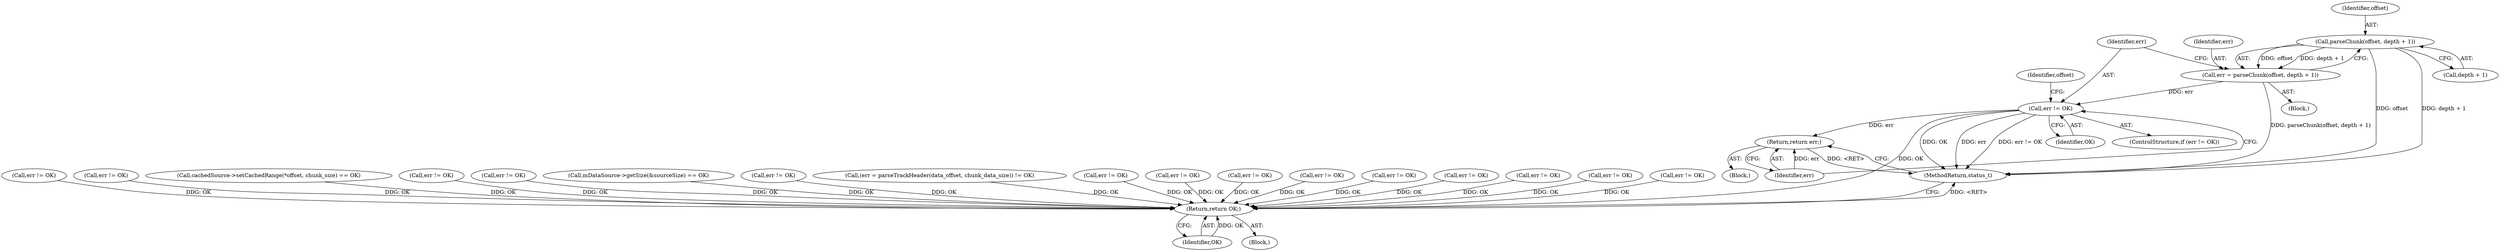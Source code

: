 digraph "0_Android_6fe85f7e15203e48df2cc3e8e1c4bc6ad49dc968@pointer" {
"1002289" [label="(Call,parseChunk(offset, depth + 1))"];
"1002287" [label="(Call,err = parseChunk(offset, depth + 1))"];
"1002295" [label="(Call,err != OK)"];
"1002299" [label="(Return,return err;)"];
"1002929" [label="(Return,return OK;)"];
"1000565" [label="(Call,err != OK)"];
"1002298" [label="(Block,)"];
"1001772" [label="(Call,err != OK)"];
"1002931" [label="(MethodReturn,status_t)"];
"1002300" [label="(Identifier,err)"];
"1002289" [label="(Call,parseChunk(offset, depth + 1))"];
"1000394" [label="(Call,cachedSource->setCachedRange(*offset, chunk_size) == OK)"];
"1002290" [label="(Identifier,offset)"];
"1001475" [label="(Call,err != OK)"];
"1002129" [label="(Call,err != OK)"];
"1000191" [label="(Call,mDataSource->getSize(&sourceSize) == OK)"];
"1000493" [label="(Call,err != OK)"];
"1000988" [label="(Call,(err = parseTrackHeader(data_offset, chunk_data_size)) != OK)"];
"1002283" [label="(Identifier,offset)"];
"1002930" [label="(Identifier,OK)"];
"1002299" [label="(Return,return err;)"];
"1002929" [label="(Return,return OK;)"];
"1001744" [label="(Call,err != OK)"];
"1001992" [label="(Call,err != OK)"];
"1002285" [label="(Block,)"];
"1002330" [label="(Call,err != OK)"];
"1002296" [label="(Identifier,err)"];
"1001610" [label="(Call,err != OK)"];
"1002287" [label="(Call,err = parseChunk(offset, depth + 1))"];
"1001973" [label="(Call,err != OK)"];
"1002879" [label="(Call,err != OK)"];
"1002297" [label="(Identifier,OK)"];
"1002294" [label="(ControlStructure,if (err != OK))"];
"1001791" [label="(Call,err != OK)"];
"1000106" [label="(Block,)"];
"1002295" [label="(Call,err != OK)"];
"1002291" [label="(Call,depth + 1)"];
"1001824" [label="(Call,err != OK)"];
"1002288" [label="(Identifier,err)"];
"1001954" [label="(Call,err != OK)"];
"1002289" -> "1002287"  [label="AST: "];
"1002289" -> "1002291"  [label="CFG: "];
"1002290" -> "1002289"  [label="AST: "];
"1002291" -> "1002289"  [label="AST: "];
"1002287" -> "1002289"  [label="CFG: "];
"1002289" -> "1002931"  [label="DDG: offset"];
"1002289" -> "1002931"  [label="DDG: depth + 1"];
"1002289" -> "1002287"  [label="DDG: offset"];
"1002289" -> "1002287"  [label="DDG: depth + 1"];
"1002287" -> "1002285"  [label="AST: "];
"1002288" -> "1002287"  [label="AST: "];
"1002296" -> "1002287"  [label="CFG: "];
"1002287" -> "1002931"  [label="DDG: parseChunk(offset, depth + 1)"];
"1002287" -> "1002295"  [label="DDG: err"];
"1002295" -> "1002294"  [label="AST: "];
"1002295" -> "1002297"  [label="CFG: "];
"1002296" -> "1002295"  [label="AST: "];
"1002297" -> "1002295"  [label="AST: "];
"1002283" -> "1002295"  [label="CFG: "];
"1002300" -> "1002295"  [label="CFG: "];
"1002295" -> "1002931"  [label="DDG: OK"];
"1002295" -> "1002931"  [label="DDG: err"];
"1002295" -> "1002931"  [label="DDG: err != OK"];
"1002295" -> "1002299"  [label="DDG: err"];
"1002295" -> "1002929"  [label="DDG: OK"];
"1002299" -> "1002298"  [label="AST: "];
"1002299" -> "1002300"  [label="CFG: "];
"1002300" -> "1002299"  [label="AST: "];
"1002931" -> "1002299"  [label="CFG: "];
"1002299" -> "1002931"  [label="DDG: <RET>"];
"1002300" -> "1002299"  [label="DDG: err"];
"1002929" -> "1000106"  [label="AST: "];
"1002929" -> "1002930"  [label="CFG: "];
"1002930" -> "1002929"  [label="AST: "];
"1002931" -> "1002929"  [label="CFG: "];
"1002929" -> "1002931"  [label="DDG: <RET>"];
"1002930" -> "1002929"  [label="DDG: OK"];
"1000191" -> "1002929"  [label="DDG: OK"];
"1001744" -> "1002929"  [label="DDG: OK"];
"1000493" -> "1002929"  [label="DDG: OK"];
"1000565" -> "1002929"  [label="DDG: OK"];
"1001772" -> "1002929"  [label="DDG: OK"];
"1001791" -> "1002929"  [label="DDG: OK"];
"1000394" -> "1002929"  [label="DDG: OK"];
"1001973" -> "1002929"  [label="DDG: OK"];
"1002129" -> "1002929"  [label="DDG: OK"];
"1002879" -> "1002929"  [label="DDG: OK"];
"1001475" -> "1002929"  [label="DDG: OK"];
"1001610" -> "1002929"  [label="DDG: OK"];
"1001992" -> "1002929"  [label="DDG: OK"];
"1001954" -> "1002929"  [label="DDG: OK"];
"1000988" -> "1002929"  [label="DDG: OK"];
"1001824" -> "1002929"  [label="DDG: OK"];
"1002330" -> "1002929"  [label="DDG: OK"];
}
